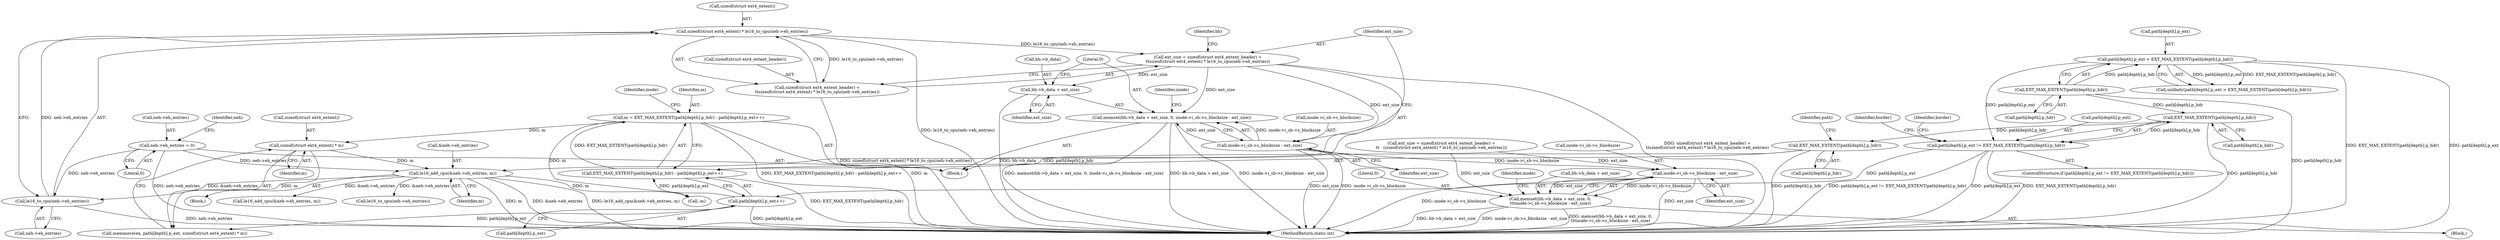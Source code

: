 digraph "0_linux_592acbf16821288ecdc4192c47e3774a4c48bb64_0@API" {
"1000440" [label="(Call,sizeof(struct ext4_extent) * le16_to_cpu(neh->eh_entries))"];
"1000443" [label="(Call,le16_to_cpu(neh->eh_entries))"];
"1000327" [label="(Call,neh->eh_entries = 0)"];
"1000429" [label="(Call,le16_add_cpu(&neh->eh_entries, m))"];
"1000425" [label="(Call,sizeof(struct ext4_extent) * m)"];
"1000390" [label="(Call,m = EXT_MAX_EXTENT(path[depth].p_hdr) - path[depth].p_ext++)"];
"1000392" [label="(Call,EXT_MAX_EXTENT(path[depth].p_hdr) - path[depth].p_ext++)"];
"1000393" [label="(Call,EXT_MAX_EXTENT(path[depth].p_hdr))"];
"1000190" [label="(Call,EXT_MAX_EXTENT(path[depth].p_hdr))"];
"1000170" [label="(Call,EXT_MAX_EXTENT(path[depth].p_hdr))"];
"1000399" [label="(Call,path[depth].p_ext++)"];
"1000184" [label="(Call,path[depth].p_ext != EXT_MAX_EXTENT(path[depth].p_hdr))"];
"1000164" [label="(Call,path[depth].p_ext > EXT_MAX_EXTENT(path[depth].p_hdr))"];
"1000435" [label="(Call,ext_size = sizeof(struct ext4_extent_header) +\n\t\tsizeof(struct ext4_extent) * le16_to_cpu(neh->eh_entries))"];
"1000447" [label="(Call,memset(bh->b_data + ext_size, 0, inode->i_sb->s_blocksize - ext_size))"];
"1000448" [label="(Call,bh->b_data + ext_size)"];
"1000454" [label="(Call,inode->i_sb->s_blocksize - ext_size)"];
"1000745" [label="(Call,inode->i_sb->s_blocksize - ext_size)"];
"1000738" [label="(Call,memset(bh->b_data + ext_size, 0,\n\t\t\tinode->i_sb->s_blocksize - ext_size))"];
"1000437" [label="(Call,sizeof(struct ext4_extent_header) +\n\t\tsizeof(struct ext4_extent) * le16_to_cpu(neh->eh_entries))"];
"1000412" [label="(Block,)"];
"1000393" [label="(Call,EXT_MAX_EXTENT(path[depth].p_hdr))"];
"1000453" [label="(Literal,0)"];
"1000418" [label="(Call,memmove(ex, path[depth].p_ext, sizeof(struct ext4_extent) * m))"];
"1000430" [label="(Call,&neh->eh_entries)"];
"1000184" [label="(Call,path[depth].p_ext != EXT_MAX_EXTENT(path[depth].p_hdr))"];
"1000170" [label="(Call,EXT_MAX_EXTENT(path[depth].p_hdr))"];
"1000425" [label="(Call,sizeof(struct ext4_extent) * m)"];
"1000128" [label="(Block,)"];
"1000392" [label="(Call,EXT_MAX_EXTENT(path[depth].p_hdr) - path[depth].p_ext++)"];
"1000426" [label="(Call,sizeof(struct ext4_extent))"];
"1000435" [label="(Call,ext_size = sizeof(struct ext4_extent_header) +\n\t\tsizeof(struct ext4_extent) * le16_to_cpu(neh->eh_entries))"];
"1000720" [label="(Call,le16_add_cpu(&neh->eh_entries, m))"];
"1000390" [label="(Call,m = EXT_MAX_EXTENT(path[depth].p_hdr) - path[depth].p_ext++)"];
"1000399" [label="(Call,path[depth].p_ext++)"];
"1000190" [label="(Call,EXT_MAX_EXTENT(path[depth].p_hdr))"];
"1000553" [label="(Block,)"];
"1000753" [label="(Identifier,inode)"];
"1000745" [label="(Call,inode->i_sb->s_blocksize - ext_size)"];
"1000447" [label="(Call,memset(bh->b_data + ext_size, 0, inode->i_sb->s_blocksize - ext_size))"];
"1000215" [label="(Identifier,border)"];
"1000394" [label="(Call,path[depth].p_hdr)"];
"1000171" [label="(Call,path[depth].p_hdr)"];
"1000441" [label="(Call,sizeof(struct ext4_extent))"];
"1000437" [label="(Call,sizeof(struct ext4_extent_header) +\n\t\tsizeof(struct ext4_extent) * le16_to_cpu(neh->eh_entries))"];
"1000450" [label="(Identifier,bh)"];
"1000183" [label="(ControlStructure,if (path[depth].p_ext != EXT_MAX_EXTENT(path[depth].p_hdr)))"];
"1000444" [label="(Call,neh->eh_entries)"];
"1000734" [label="(Call,le16_to_cpu(neh->eh_entries))"];
"1000462" [label="(Identifier,inode)"];
"1000443" [label="(Call,le16_to_cpu(neh->eh_entries))"];
"1000328" [label="(Call,neh->eh_entries)"];
"1000434" [label="(Identifier,m)"];
"1000436" [label="(Identifier,ext_size)"];
"1000331" [label="(Literal,0)"];
"1000406" [label="(Identifier,inode)"];
"1000440" [label="(Call,sizeof(struct ext4_extent) * le16_to_cpu(neh->eh_entries))"];
"1000460" [label="(Identifier,ext_size)"];
"1000164" [label="(Call,path[depth].p_ext > EXT_MAX_EXTENT(path[depth].p_hdr))"];
"1000402" [label="(Identifier,path)"];
"1000163" [label="(Call,unlikely(path[depth].p_ext > EXT_MAX_EXTENT(path[depth].p_hdr)))"];
"1000738" [label="(Call,memset(bh->b_data + ext_size, 0,\n\t\t\tinode->i_sb->s_blocksize - ext_size))"];
"1000448" [label="(Call,bh->b_data + ext_size)"];
"1000185" [label="(Call,path[depth].p_ext)"];
"1000739" [label="(Call,bh->b_data + ext_size)"];
"1000449" [label="(Call,bh->b_data)"];
"1000505" [label="(Call,-m)"];
"1000165" [label="(Call,path[depth].p_ext)"];
"1000454" [label="(Call,inode->i_sb->s_blocksize - ext_size)"];
"1000865" [label="(MethodReturn,static int)"];
"1000455" [label="(Call,inode->i_sb->s_blocksize)"];
"1000746" [label="(Call,inode->i_sb->s_blocksize)"];
"1000726" [label="(Call,ext_size = sizeof(struct ext4_extent_header) +\n\t\t   (sizeof(struct ext4_extent) * le16_to_cpu(neh->eh_entries)))"];
"1000191" [label="(Call,path[depth].p_hdr)"];
"1000429" [label="(Call,le16_add_cpu(&neh->eh_entries, m))"];
"1000438" [label="(Call,sizeof(struct ext4_extent_header))"];
"1000391" [label="(Identifier,m)"];
"1000334" [label="(Identifier,neh)"];
"1000751" [label="(Identifier,ext_size)"];
"1000452" [label="(Identifier,ext_size)"];
"1000400" [label="(Call,path[depth].p_ext)"];
"1000428" [label="(Identifier,m)"];
"1000198" [label="(Identifier,border)"];
"1000744" [label="(Literal,0)"];
"1000327" [label="(Call,neh->eh_entries = 0)"];
"1000440" -> "1000437"  [label="AST: "];
"1000440" -> "1000443"  [label="CFG: "];
"1000441" -> "1000440"  [label="AST: "];
"1000443" -> "1000440"  [label="AST: "];
"1000437" -> "1000440"  [label="CFG: "];
"1000440" -> "1000865"  [label="DDG: le16_to_cpu(neh->eh_entries)"];
"1000440" -> "1000435"  [label="DDG: le16_to_cpu(neh->eh_entries)"];
"1000440" -> "1000437"  [label="DDG: le16_to_cpu(neh->eh_entries)"];
"1000443" -> "1000440"  [label="DDG: neh->eh_entries"];
"1000443" -> "1000444"  [label="CFG: "];
"1000444" -> "1000443"  [label="AST: "];
"1000443" -> "1000865"  [label="DDG: neh->eh_entries"];
"1000327" -> "1000443"  [label="DDG: neh->eh_entries"];
"1000429" -> "1000443"  [label="DDG: &neh->eh_entries"];
"1000327" -> "1000128"  [label="AST: "];
"1000327" -> "1000331"  [label="CFG: "];
"1000328" -> "1000327"  [label="AST: "];
"1000331" -> "1000327"  [label="AST: "];
"1000334" -> "1000327"  [label="CFG: "];
"1000327" -> "1000865"  [label="DDG: neh->eh_entries"];
"1000327" -> "1000429"  [label="DDG: neh->eh_entries"];
"1000429" -> "1000412"  [label="AST: "];
"1000429" -> "1000434"  [label="CFG: "];
"1000430" -> "1000429"  [label="AST: "];
"1000434" -> "1000429"  [label="AST: "];
"1000436" -> "1000429"  [label="CFG: "];
"1000429" -> "1000865"  [label="DDG: m"];
"1000429" -> "1000865"  [label="DDG: &neh->eh_entries"];
"1000429" -> "1000865"  [label="DDG: le16_add_cpu(&neh->eh_entries, m)"];
"1000425" -> "1000429"  [label="DDG: m"];
"1000429" -> "1000505"  [label="DDG: m"];
"1000429" -> "1000720"  [label="DDG: &neh->eh_entries"];
"1000429" -> "1000734"  [label="DDG: &neh->eh_entries"];
"1000425" -> "1000418"  [label="AST: "];
"1000425" -> "1000428"  [label="CFG: "];
"1000426" -> "1000425"  [label="AST: "];
"1000428" -> "1000425"  [label="AST: "];
"1000418" -> "1000425"  [label="CFG: "];
"1000425" -> "1000418"  [label="DDG: m"];
"1000390" -> "1000425"  [label="DDG: m"];
"1000390" -> "1000128"  [label="AST: "];
"1000390" -> "1000392"  [label="CFG: "];
"1000391" -> "1000390"  [label="AST: "];
"1000392" -> "1000390"  [label="AST: "];
"1000406" -> "1000390"  [label="CFG: "];
"1000390" -> "1000865"  [label="DDG: EXT_MAX_EXTENT(path[depth].p_hdr) - path[depth].p_ext++"];
"1000390" -> "1000865"  [label="DDG: m"];
"1000392" -> "1000390"  [label="DDG: EXT_MAX_EXTENT(path[depth].p_hdr)"];
"1000390" -> "1000505"  [label="DDG: m"];
"1000392" -> "1000399"  [label="CFG: "];
"1000393" -> "1000392"  [label="AST: "];
"1000399" -> "1000392"  [label="AST: "];
"1000392" -> "1000865"  [label="DDG: EXT_MAX_EXTENT(path[depth].p_hdr)"];
"1000393" -> "1000392"  [label="DDG: path[depth].p_hdr"];
"1000399" -> "1000392"  [label="DDG: path[depth].p_ext"];
"1000393" -> "1000394"  [label="CFG: "];
"1000394" -> "1000393"  [label="AST: "];
"1000402" -> "1000393"  [label="CFG: "];
"1000393" -> "1000865"  [label="DDG: path[depth].p_hdr"];
"1000190" -> "1000393"  [label="DDG: path[depth].p_hdr"];
"1000190" -> "1000184"  [label="AST: "];
"1000190" -> "1000191"  [label="CFG: "];
"1000191" -> "1000190"  [label="AST: "];
"1000184" -> "1000190"  [label="CFG: "];
"1000190" -> "1000865"  [label="DDG: path[depth].p_hdr"];
"1000190" -> "1000184"  [label="DDG: path[depth].p_hdr"];
"1000170" -> "1000190"  [label="DDG: path[depth].p_hdr"];
"1000170" -> "1000164"  [label="AST: "];
"1000170" -> "1000171"  [label="CFG: "];
"1000171" -> "1000170"  [label="AST: "];
"1000164" -> "1000170"  [label="CFG: "];
"1000170" -> "1000865"  [label="DDG: path[depth].p_hdr"];
"1000170" -> "1000164"  [label="DDG: path[depth].p_hdr"];
"1000399" -> "1000400"  [label="CFG: "];
"1000400" -> "1000399"  [label="AST: "];
"1000399" -> "1000865"  [label="DDG: path[depth].p_ext"];
"1000184" -> "1000399"  [label="DDG: path[depth].p_ext"];
"1000399" -> "1000418"  [label="DDG: path[depth].p_ext"];
"1000184" -> "1000183"  [label="AST: "];
"1000185" -> "1000184"  [label="AST: "];
"1000198" -> "1000184"  [label="CFG: "];
"1000215" -> "1000184"  [label="CFG: "];
"1000184" -> "1000865"  [label="DDG: path[depth].p_ext"];
"1000184" -> "1000865"  [label="DDG: EXT_MAX_EXTENT(path[depth].p_hdr)"];
"1000184" -> "1000865"  [label="DDG: path[depth].p_ext != EXT_MAX_EXTENT(path[depth].p_hdr)"];
"1000164" -> "1000184"  [label="DDG: path[depth].p_ext"];
"1000164" -> "1000163"  [label="AST: "];
"1000165" -> "1000164"  [label="AST: "];
"1000163" -> "1000164"  [label="CFG: "];
"1000164" -> "1000865"  [label="DDG: EXT_MAX_EXTENT(path[depth].p_hdr)"];
"1000164" -> "1000865"  [label="DDG: path[depth].p_ext"];
"1000164" -> "1000163"  [label="DDG: path[depth].p_ext"];
"1000164" -> "1000163"  [label="DDG: EXT_MAX_EXTENT(path[depth].p_hdr)"];
"1000435" -> "1000128"  [label="AST: "];
"1000435" -> "1000437"  [label="CFG: "];
"1000436" -> "1000435"  [label="AST: "];
"1000437" -> "1000435"  [label="AST: "];
"1000450" -> "1000435"  [label="CFG: "];
"1000435" -> "1000865"  [label="DDG: sizeof(struct ext4_extent_header) +\n\t\tsizeof(struct ext4_extent) * le16_to_cpu(neh->eh_entries)"];
"1000435" -> "1000447"  [label="DDG: ext_size"];
"1000435" -> "1000448"  [label="DDG: ext_size"];
"1000435" -> "1000454"  [label="DDG: ext_size"];
"1000447" -> "1000128"  [label="AST: "];
"1000447" -> "1000454"  [label="CFG: "];
"1000448" -> "1000447"  [label="AST: "];
"1000453" -> "1000447"  [label="AST: "];
"1000454" -> "1000447"  [label="AST: "];
"1000462" -> "1000447"  [label="CFG: "];
"1000447" -> "1000865"  [label="DDG: memset(bh->b_data + ext_size, 0, inode->i_sb->s_blocksize - ext_size)"];
"1000447" -> "1000865"  [label="DDG: bh->b_data + ext_size"];
"1000447" -> "1000865"  [label="DDG: inode->i_sb->s_blocksize - ext_size"];
"1000454" -> "1000447"  [label="DDG: inode->i_sb->s_blocksize"];
"1000454" -> "1000447"  [label="DDG: ext_size"];
"1000448" -> "1000452"  [label="CFG: "];
"1000449" -> "1000448"  [label="AST: "];
"1000452" -> "1000448"  [label="AST: "];
"1000453" -> "1000448"  [label="CFG: "];
"1000448" -> "1000865"  [label="DDG: bh->b_data"];
"1000454" -> "1000460"  [label="CFG: "];
"1000455" -> "1000454"  [label="AST: "];
"1000460" -> "1000454"  [label="AST: "];
"1000454" -> "1000865"  [label="DDG: inode->i_sb->s_blocksize"];
"1000454" -> "1000865"  [label="DDG: ext_size"];
"1000454" -> "1000745"  [label="DDG: inode->i_sb->s_blocksize"];
"1000745" -> "1000738"  [label="AST: "];
"1000745" -> "1000751"  [label="CFG: "];
"1000746" -> "1000745"  [label="AST: "];
"1000751" -> "1000745"  [label="AST: "];
"1000738" -> "1000745"  [label="CFG: "];
"1000745" -> "1000865"  [label="DDG: ext_size"];
"1000745" -> "1000865"  [label="DDG: inode->i_sb->s_blocksize"];
"1000745" -> "1000738"  [label="DDG: inode->i_sb->s_blocksize"];
"1000745" -> "1000738"  [label="DDG: ext_size"];
"1000726" -> "1000745"  [label="DDG: ext_size"];
"1000738" -> "1000553"  [label="AST: "];
"1000739" -> "1000738"  [label="AST: "];
"1000744" -> "1000738"  [label="AST: "];
"1000753" -> "1000738"  [label="CFG: "];
"1000738" -> "1000865"  [label="DDG: bh->b_data + ext_size"];
"1000738" -> "1000865"  [label="DDG: inode->i_sb->s_blocksize - ext_size"];
"1000738" -> "1000865"  [label="DDG: memset(bh->b_data + ext_size, 0,\n\t\t\tinode->i_sb->s_blocksize - ext_size)"];
"1000726" -> "1000738"  [label="DDG: ext_size"];
"1000438" -> "1000437"  [label="AST: "];
"1000437" -> "1000865"  [label="DDG: sizeof(struct ext4_extent) * le16_to_cpu(neh->eh_entries)"];
}
